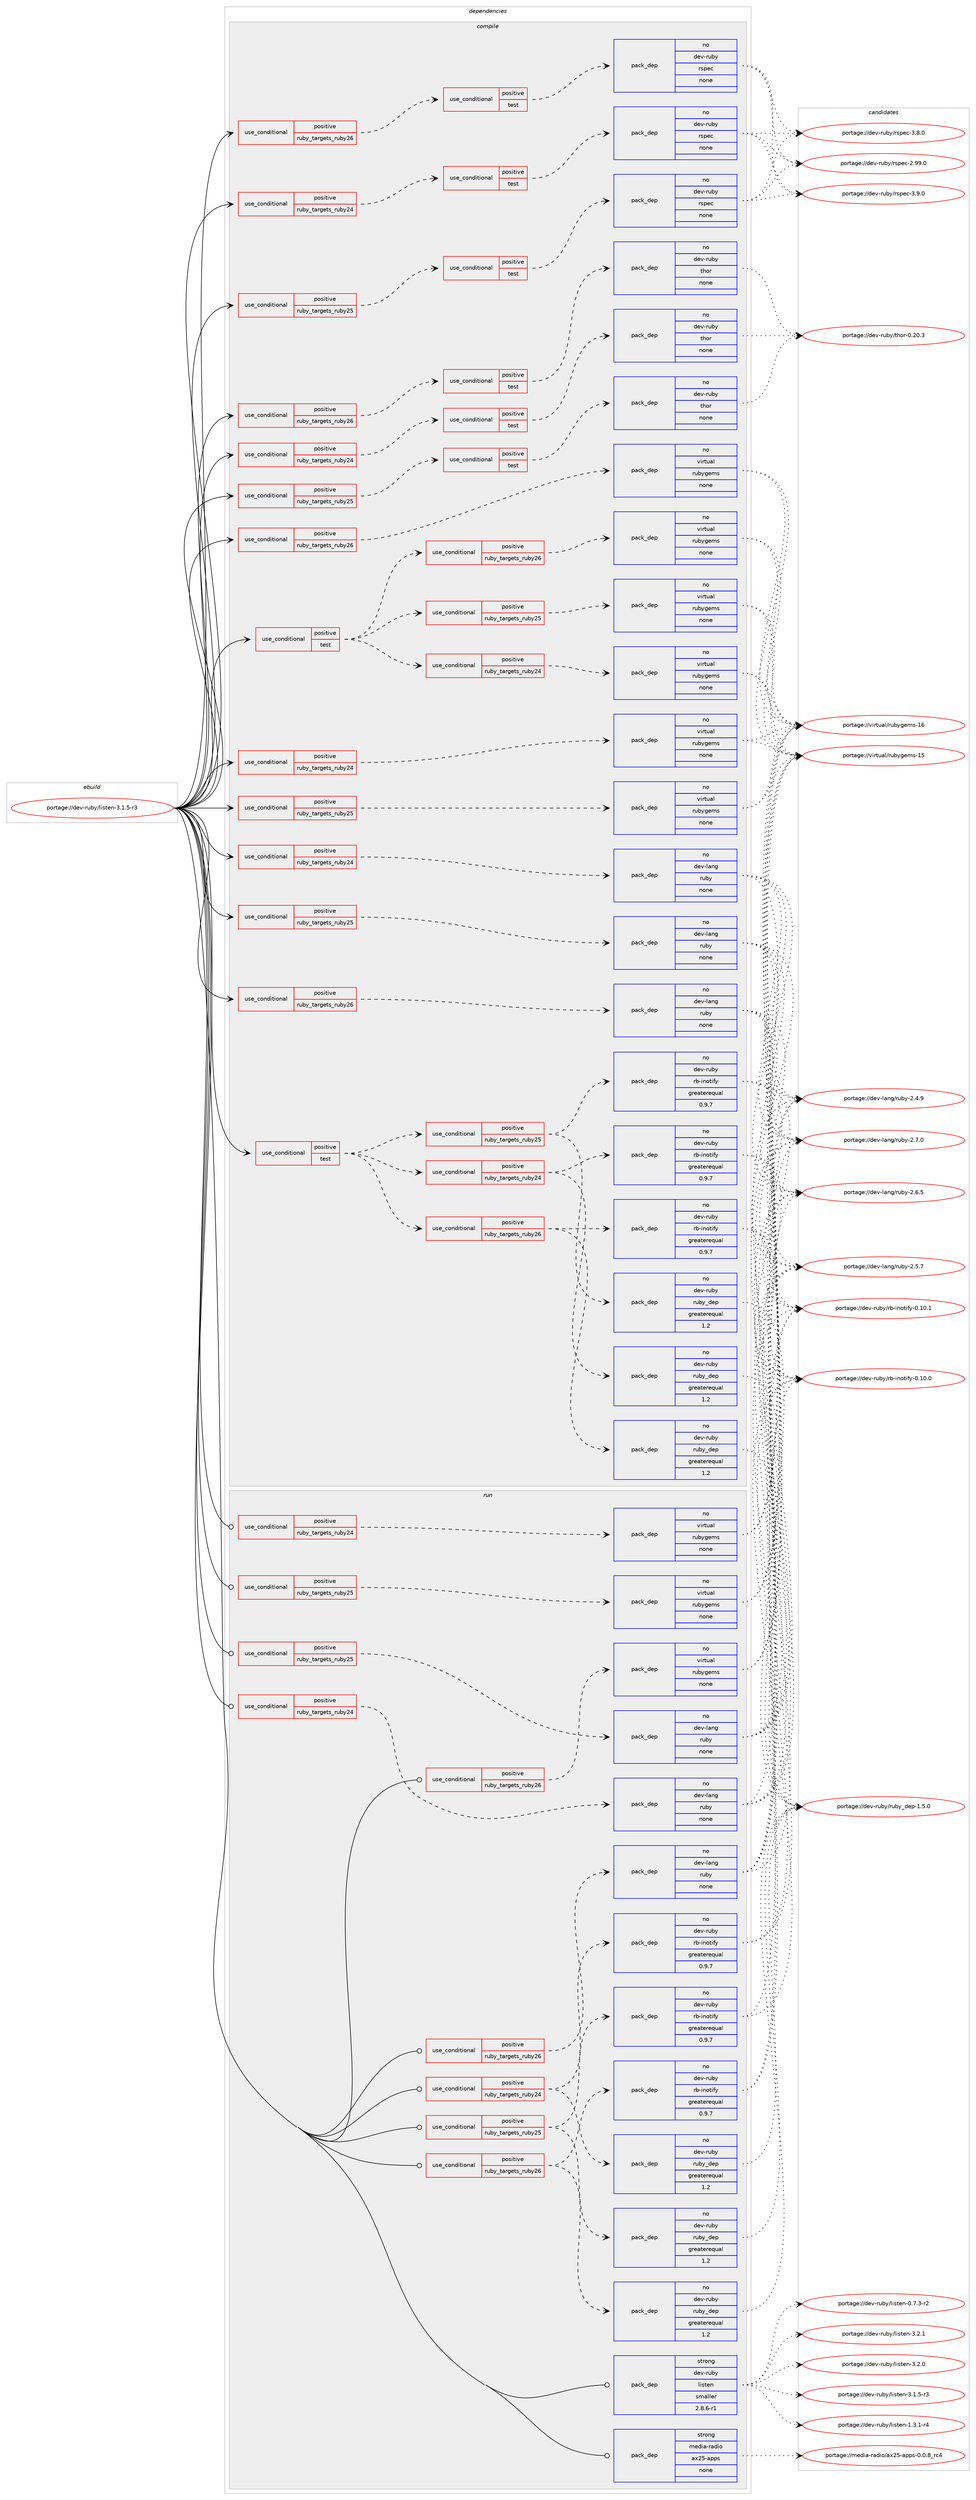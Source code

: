 digraph prolog {

# *************
# Graph options
# *************

newrank=true;
concentrate=true;
compound=true;
graph [rankdir=LR,fontname=Helvetica,fontsize=10,ranksep=1.5];#, ranksep=2.5, nodesep=0.2];
edge  [arrowhead=vee];
node  [fontname=Helvetica,fontsize=10];

# **********
# The ebuild
# **********

subgraph cluster_leftcol {
color=gray;
rank=same;
label=<<i>ebuild</i>>;
id [label="portage://dev-ruby/listen-3.1.5-r3", color=red, width=4, href="../dev-ruby/listen-3.1.5-r3.svg"];
}

# ****************
# The dependencies
# ****************

subgraph cluster_midcol {
color=gray;
label=<<i>dependencies</i>>;
subgraph cluster_compile {
fillcolor="#eeeeee";
style=filled;
label=<<i>compile</i>>;
subgraph cond83501 {
dependency348611 [label=<<TABLE BORDER="0" CELLBORDER="1" CELLSPACING="0" CELLPADDING="4"><TR><TD ROWSPAN="3" CELLPADDING="10">use_conditional</TD></TR><TR><TD>positive</TD></TR><TR><TD>ruby_targets_ruby24</TD></TR></TABLE>>, shape=none, color=red];
subgraph cond83502 {
dependency348612 [label=<<TABLE BORDER="0" CELLBORDER="1" CELLSPACING="0" CELLPADDING="4"><TR><TD ROWSPAN="3" CELLPADDING="10">use_conditional</TD></TR><TR><TD>positive</TD></TR><TR><TD>test</TD></TR></TABLE>>, shape=none, color=red];
subgraph pack260315 {
dependency348613 [label=<<TABLE BORDER="0" CELLBORDER="1" CELLSPACING="0" CELLPADDING="4" WIDTH="220"><TR><TD ROWSPAN="6" CELLPADDING="30">pack_dep</TD></TR><TR><TD WIDTH="110">no</TD></TR><TR><TD>dev-ruby</TD></TR><TR><TD>rspec</TD></TR><TR><TD>none</TD></TR><TR><TD></TD></TR></TABLE>>, shape=none, color=blue];
}
dependency348612:e -> dependency348613:w [weight=20,style="dashed",arrowhead="vee"];
}
dependency348611:e -> dependency348612:w [weight=20,style="dashed",arrowhead="vee"];
}
id:e -> dependency348611:w [weight=20,style="solid",arrowhead="vee"];
subgraph cond83503 {
dependency348614 [label=<<TABLE BORDER="0" CELLBORDER="1" CELLSPACING="0" CELLPADDING="4"><TR><TD ROWSPAN="3" CELLPADDING="10">use_conditional</TD></TR><TR><TD>positive</TD></TR><TR><TD>ruby_targets_ruby24</TD></TR></TABLE>>, shape=none, color=red];
subgraph cond83504 {
dependency348615 [label=<<TABLE BORDER="0" CELLBORDER="1" CELLSPACING="0" CELLPADDING="4"><TR><TD ROWSPAN="3" CELLPADDING="10">use_conditional</TD></TR><TR><TD>positive</TD></TR><TR><TD>test</TD></TR></TABLE>>, shape=none, color=red];
subgraph pack260316 {
dependency348616 [label=<<TABLE BORDER="0" CELLBORDER="1" CELLSPACING="0" CELLPADDING="4" WIDTH="220"><TR><TD ROWSPAN="6" CELLPADDING="30">pack_dep</TD></TR><TR><TD WIDTH="110">no</TD></TR><TR><TD>dev-ruby</TD></TR><TR><TD>thor</TD></TR><TR><TD>none</TD></TR><TR><TD></TD></TR></TABLE>>, shape=none, color=blue];
}
dependency348615:e -> dependency348616:w [weight=20,style="dashed",arrowhead="vee"];
}
dependency348614:e -> dependency348615:w [weight=20,style="dashed",arrowhead="vee"];
}
id:e -> dependency348614:w [weight=20,style="solid",arrowhead="vee"];
subgraph cond83505 {
dependency348617 [label=<<TABLE BORDER="0" CELLBORDER="1" CELLSPACING="0" CELLPADDING="4"><TR><TD ROWSPAN="3" CELLPADDING="10">use_conditional</TD></TR><TR><TD>positive</TD></TR><TR><TD>ruby_targets_ruby24</TD></TR></TABLE>>, shape=none, color=red];
subgraph pack260317 {
dependency348618 [label=<<TABLE BORDER="0" CELLBORDER="1" CELLSPACING="0" CELLPADDING="4" WIDTH="220"><TR><TD ROWSPAN="6" CELLPADDING="30">pack_dep</TD></TR><TR><TD WIDTH="110">no</TD></TR><TR><TD>dev-lang</TD></TR><TR><TD>ruby</TD></TR><TR><TD>none</TD></TR><TR><TD></TD></TR></TABLE>>, shape=none, color=blue];
}
dependency348617:e -> dependency348618:w [weight=20,style="dashed",arrowhead="vee"];
}
id:e -> dependency348617:w [weight=20,style="solid",arrowhead="vee"];
subgraph cond83506 {
dependency348619 [label=<<TABLE BORDER="0" CELLBORDER="1" CELLSPACING="0" CELLPADDING="4"><TR><TD ROWSPAN="3" CELLPADDING="10">use_conditional</TD></TR><TR><TD>positive</TD></TR><TR><TD>ruby_targets_ruby24</TD></TR></TABLE>>, shape=none, color=red];
subgraph pack260318 {
dependency348620 [label=<<TABLE BORDER="0" CELLBORDER="1" CELLSPACING="0" CELLPADDING="4" WIDTH="220"><TR><TD ROWSPAN="6" CELLPADDING="30">pack_dep</TD></TR><TR><TD WIDTH="110">no</TD></TR><TR><TD>virtual</TD></TR><TR><TD>rubygems</TD></TR><TR><TD>none</TD></TR><TR><TD></TD></TR></TABLE>>, shape=none, color=blue];
}
dependency348619:e -> dependency348620:w [weight=20,style="dashed",arrowhead="vee"];
}
id:e -> dependency348619:w [weight=20,style="solid",arrowhead="vee"];
subgraph cond83507 {
dependency348621 [label=<<TABLE BORDER="0" CELLBORDER="1" CELLSPACING="0" CELLPADDING="4"><TR><TD ROWSPAN="3" CELLPADDING="10">use_conditional</TD></TR><TR><TD>positive</TD></TR><TR><TD>ruby_targets_ruby25</TD></TR></TABLE>>, shape=none, color=red];
subgraph cond83508 {
dependency348622 [label=<<TABLE BORDER="0" CELLBORDER="1" CELLSPACING="0" CELLPADDING="4"><TR><TD ROWSPAN="3" CELLPADDING="10">use_conditional</TD></TR><TR><TD>positive</TD></TR><TR><TD>test</TD></TR></TABLE>>, shape=none, color=red];
subgraph pack260319 {
dependency348623 [label=<<TABLE BORDER="0" CELLBORDER="1" CELLSPACING="0" CELLPADDING="4" WIDTH="220"><TR><TD ROWSPAN="6" CELLPADDING="30">pack_dep</TD></TR><TR><TD WIDTH="110">no</TD></TR><TR><TD>dev-ruby</TD></TR><TR><TD>rspec</TD></TR><TR><TD>none</TD></TR><TR><TD></TD></TR></TABLE>>, shape=none, color=blue];
}
dependency348622:e -> dependency348623:w [weight=20,style="dashed",arrowhead="vee"];
}
dependency348621:e -> dependency348622:w [weight=20,style="dashed",arrowhead="vee"];
}
id:e -> dependency348621:w [weight=20,style="solid",arrowhead="vee"];
subgraph cond83509 {
dependency348624 [label=<<TABLE BORDER="0" CELLBORDER="1" CELLSPACING="0" CELLPADDING="4"><TR><TD ROWSPAN="3" CELLPADDING="10">use_conditional</TD></TR><TR><TD>positive</TD></TR><TR><TD>ruby_targets_ruby25</TD></TR></TABLE>>, shape=none, color=red];
subgraph cond83510 {
dependency348625 [label=<<TABLE BORDER="0" CELLBORDER="1" CELLSPACING="0" CELLPADDING="4"><TR><TD ROWSPAN="3" CELLPADDING="10">use_conditional</TD></TR><TR><TD>positive</TD></TR><TR><TD>test</TD></TR></TABLE>>, shape=none, color=red];
subgraph pack260320 {
dependency348626 [label=<<TABLE BORDER="0" CELLBORDER="1" CELLSPACING="0" CELLPADDING="4" WIDTH="220"><TR><TD ROWSPAN="6" CELLPADDING="30">pack_dep</TD></TR><TR><TD WIDTH="110">no</TD></TR><TR><TD>dev-ruby</TD></TR><TR><TD>thor</TD></TR><TR><TD>none</TD></TR><TR><TD></TD></TR></TABLE>>, shape=none, color=blue];
}
dependency348625:e -> dependency348626:w [weight=20,style="dashed",arrowhead="vee"];
}
dependency348624:e -> dependency348625:w [weight=20,style="dashed",arrowhead="vee"];
}
id:e -> dependency348624:w [weight=20,style="solid",arrowhead="vee"];
subgraph cond83511 {
dependency348627 [label=<<TABLE BORDER="0" CELLBORDER="1" CELLSPACING="0" CELLPADDING="4"><TR><TD ROWSPAN="3" CELLPADDING="10">use_conditional</TD></TR><TR><TD>positive</TD></TR><TR><TD>ruby_targets_ruby25</TD></TR></TABLE>>, shape=none, color=red];
subgraph pack260321 {
dependency348628 [label=<<TABLE BORDER="0" CELLBORDER="1" CELLSPACING="0" CELLPADDING="4" WIDTH="220"><TR><TD ROWSPAN="6" CELLPADDING="30">pack_dep</TD></TR><TR><TD WIDTH="110">no</TD></TR><TR><TD>dev-lang</TD></TR><TR><TD>ruby</TD></TR><TR><TD>none</TD></TR><TR><TD></TD></TR></TABLE>>, shape=none, color=blue];
}
dependency348627:e -> dependency348628:w [weight=20,style="dashed",arrowhead="vee"];
}
id:e -> dependency348627:w [weight=20,style="solid",arrowhead="vee"];
subgraph cond83512 {
dependency348629 [label=<<TABLE BORDER="0" CELLBORDER="1" CELLSPACING="0" CELLPADDING="4"><TR><TD ROWSPAN="3" CELLPADDING="10">use_conditional</TD></TR><TR><TD>positive</TD></TR><TR><TD>ruby_targets_ruby25</TD></TR></TABLE>>, shape=none, color=red];
subgraph pack260322 {
dependency348630 [label=<<TABLE BORDER="0" CELLBORDER="1" CELLSPACING="0" CELLPADDING="4" WIDTH="220"><TR><TD ROWSPAN="6" CELLPADDING="30">pack_dep</TD></TR><TR><TD WIDTH="110">no</TD></TR><TR><TD>virtual</TD></TR><TR><TD>rubygems</TD></TR><TR><TD>none</TD></TR><TR><TD></TD></TR></TABLE>>, shape=none, color=blue];
}
dependency348629:e -> dependency348630:w [weight=20,style="dashed",arrowhead="vee"];
}
id:e -> dependency348629:w [weight=20,style="solid",arrowhead="vee"];
subgraph cond83513 {
dependency348631 [label=<<TABLE BORDER="0" CELLBORDER="1" CELLSPACING="0" CELLPADDING="4"><TR><TD ROWSPAN="3" CELLPADDING="10">use_conditional</TD></TR><TR><TD>positive</TD></TR><TR><TD>ruby_targets_ruby26</TD></TR></TABLE>>, shape=none, color=red];
subgraph cond83514 {
dependency348632 [label=<<TABLE BORDER="0" CELLBORDER="1" CELLSPACING="0" CELLPADDING="4"><TR><TD ROWSPAN="3" CELLPADDING="10">use_conditional</TD></TR><TR><TD>positive</TD></TR><TR><TD>test</TD></TR></TABLE>>, shape=none, color=red];
subgraph pack260323 {
dependency348633 [label=<<TABLE BORDER="0" CELLBORDER="1" CELLSPACING="0" CELLPADDING="4" WIDTH="220"><TR><TD ROWSPAN="6" CELLPADDING="30">pack_dep</TD></TR><TR><TD WIDTH="110">no</TD></TR><TR><TD>dev-ruby</TD></TR><TR><TD>rspec</TD></TR><TR><TD>none</TD></TR><TR><TD></TD></TR></TABLE>>, shape=none, color=blue];
}
dependency348632:e -> dependency348633:w [weight=20,style="dashed",arrowhead="vee"];
}
dependency348631:e -> dependency348632:w [weight=20,style="dashed",arrowhead="vee"];
}
id:e -> dependency348631:w [weight=20,style="solid",arrowhead="vee"];
subgraph cond83515 {
dependency348634 [label=<<TABLE BORDER="0" CELLBORDER="1" CELLSPACING="0" CELLPADDING="4"><TR><TD ROWSPAN="3" CELLPADDING="10">use_conditional</TD></TR><TR><TD>positive</TD></TR><TR><TD>ruby_targets_ruby26</TD></TR></TABLE>>, shape=none, color=red];
subgraph cond83516 {
dependency348635 [label=<<TABLE BORDER="0" CELLBORDER="1" CELLSPACING="0" CELLPADDING="4"><TR><TD ROWSPAN="3" CELLPADDING="10">use_conditional</TD></TR><TR><TD>positive</TD></TR><TR><TD>test</TD></TR></TABLE>>, shape=none, color=red];
subgraph pack260324 {
dependency348636 [label=<<TABLE BORDER="0" CELLBORDER="1" CELLSPACING="0" CELLPADDING="4" WIDTH="220"><TR><TD ROWSPAN="6" CELLPADDING="30">pack_dep</TD></TR><TR><TD WIDTH="110">no</TD></TR><TR><TD>dev-ruby</TD></TR><TR><TD>thor</TD></TR><TR><TD>none</TD></TR><TR><TD></TD></TR></TABLE>>, shape=none, color=blue];
}
dependency348635:e -> dependency348636:w [weight=20,style="dashed",arrowhead="vee"];
}
dependency348634:e -> dependency348635:w [weight=20,style="dashed",arrowhead="vee"];
}
id:e -> dependency348634:w [weight=20,style="solid",arrowhead="vee"];
subgraph cond83517 {
dependency348637 [label=<<TABLE BORDER="0" CELLBORDER="1" CELLSPACING="0" CELLPADDING="4"><TR><TD ROWSPAN="3" CELLPADDING="10">use_conditional</TD></TR><TR><TD>positive</TD></TR><TR><TD>ruby_targets_ruby26</TD></TR></TABLE>>, shape=none, color=red];
subgraph pack260325 {
dependency348638 [label=<<TABLE BORDER="0" CELLBORDER="1" CELLSPACING="0" CELLPADDING="4" WIDTH="220"><TR><TD ROWSPAN="6" CELLPADDING="30">pack_dep</TD></TR><TR><TD WIDTH="110">no</TD></TR><TR><TD>dev-lang</TD></TR><TR><TD>ruby</TD></TR><TR><TD>none</TD></TR><TR><TD></TD></TR></TABLE>>, shape=none, color=blue];
}
dependency348637:e -> dependency348638:w [weight=20,style="dashed",arrowhead="vee"];
}
id:e -> dependency348637:w [weight=20,style="solid",arrowhead="vee"];
subgraph cond83518 {
dependency348639 [label=<<TABLE BORDER="0" CELLBORDER="1" CELLSPACING="0" CELLPADDING="4"><TR><TD ROWSPAN="3" CELLPADDING="10">use_conditional</TD></TR><TR><TD>positive</TD></TR><TR><TD>ruby_targets_ruby26</TD></TR></TABLE>>, shape=none, color=red];
subgraph pack260326 {
dependency348640 [label=<<TABLE BORDER="0" CELLBORDER="1" CELLSPACING="0" CELLPADDING="4" WIDTH="220"><TR><TD ROWSPAN="6" CELLPADDING="30">pack_dep</TD></TR><TR><TD WIDTH="110">no</TD></TR><TR><TD>virtual</TD></TR><TR><TD>rubygems</TD></TR><TR><TD>none</TD></TR><TR><TD></TD></TR></TABLE>>, shape=none, color=blue];
}
dependency348639:e -> dependency348640:w [weight=20,style="dashed",arrowhead="vee"];
}
id:e -> dependency348639:w [weight=20,style="solid",arrowhead="vee"];
subgraph cond83519 {
dependency348641 [label=<<TABLE BORDER="0" CELLBORDER="1" CELLSPACING="0" CELLPADDING="4"><TR><TD ROWSPAN="3" CELLPADDING="10">use_conditional</TD></TR><TR><TD>positive</TD></TR><TR><TD>test</TD></TR></TABLE>>, shape=none, color=red];
subgraph cond83520 {
dependency348642 [label=<<TABLE BORDER="0" CELLBORDER="1" CELLSPACING="0" CELLPADDING="4"><TR><TD ROWSPAN="3" CELLPADDING="10">use_conditional</TD></TR><TR><TD>positive</TD></TR><TR><TD>ruby_targets_ruby24</TD></TR></TABLE>>, shape=none, color=red];
subgraph pack260327 {
dependency348643 [label=<<TABLE BORDER="0" CELLBORDER="1" CELLSPACING="0" CELLPADDING="4" WIDTH="220"><TR><TD ROWSPAN="6" CELLPADDING="30">pack_dep</TD></TR><TR><TD WIDTH="110">no</TD></TR><TR><TD>dev-ruby</TD></TR><TR><TD>rb-inotify</TD></TR><TR><TD>greaterequal</TD></TR><TR><TD>0.9.7</TD></TR></TABLE>>, shape=none, color=blue];
}
dependency348642:e -> dependency348643:w [weight=20,style="dashed",arrowhead="vee"];
subgraph pack260328 {
dependency348644 [label=<<TABLE BORDER="0" CELLBORDER="1" CELLSPACING="0" CELLPADDING="4" WIDTH="220"><TR><TD ROWSPAN="6" CELLPADDING="30">pack_dep</TD></TR><TR><TD WIDTH="110">no</TD></TR><TR><TD>dev-ruby</TD></TR><TR><TD>ruby_dep</TD></TR><TR><TD>greaterequal</TD></TR><TR><TD>1.2</TD></TR></TABLE>>, shape=none, color=blue];
}
dependency348642:e -> dependency348644:w [weight=20,style="dashed",arrowhead="vee"];
}
dependency348641:e -> dependency348642:w [weight=20,style="dashed",arrowhead="vee"];
subgraph cond83521 {
dependency348645 [label=<<TABLE BORDER="0" CELLBORDER="1" CELLSPACING="0" CELLPADDING="4"><TR><TD ROWSPAN="3" CELLPADDING="10">use_conditional</TD></TR><TR><TD>positive</TD></TR><TR><TD>ruby_targets_ruby25</TD></TR></TABLE>>, shape=none, color=red];
subgraph pack260329 {
dependency348646 [label=<<TABLE BORDER="0" CELLBORDER="1" CELLSPACING="0" CELLPADDING="4" WIDTH="220"><TR><TD ROWSPAN="6" CELLPADDING="30">pack_dep</TD></TR><TR><TD WIDTH="110">no</TD></TR><TR><TD>dev-ruby</TD></TR><TR><TD>rb-inotify</TD></TR><TR><TD>greaterequal</TD></TR><TR><TD>0.9.7</TD></TR></TABLE>>, shape=none, color=blue];
}
dependency348645:e -> dependency348646:w [weight=20,style="dashed",arrowhead="vee"];
subgraph pack260330 {
dependency348647 [label=<<TABLE BORDER="0" CELLBORDER="1" CELLSPACING="0" CELLPADDING="4" WIDTH="220"><TR><TD ROWSPAN="6" CELLPADDING="30">pack_dep</TD></TR><TR><TD WIDTH="110">no</TD></TR><TR><TD>dev-ruby</TD></TR><TR><TD>ruby_dep</TD></TR><TR><TD>greaterequal</TD></TR><TR><TD>1.2</TD></TR></TABLE>>, shape=none, color=blue];
}
dependency348645:e -> dependency348647:w [weight=20,style="dashed",arrowhead="vee"];
}
dependency348641:e -> dependency348645:w [weight=20,style="dashed",arrowhead="vee"];
subgraph cond83522 {
dependency348648 [label=<<TABLE BORDER="0" CELLBORDER="1" CELLSPACING="0" CELLPADDING="4"><TR><TD ROWSPAN="3" CELLPADDING="10">use_conditional</TD></TR><TR><TD>positive</TD></TR><TR><TD>ruby_targets_ruby26</TD></TR></TABLE>>, shape=none, color=red];
subgraph pack260331 {
dependency348649 [label=<<TABLE BORDER="0" CELLBORDER="1" CELLSPACING="0" CELLPADDING="4" WIDTH="220"><TR><TD ROWSPAN="6" CELLPADDING="30">pack_dep</TD></TR><TR><TD WIDTH="110">no</TD></TR><TR><TD>dev-ruby</TD></TR><TR><TD>rb-inotify</TD></TR><TR><TD>greaterequal</TD></TR><TR><TD>0.9.7</TD></TR></TABLE>>, shape=none, color=blue];
}
dependency348648:e -> dependency348649:w [weight=20,style="dashed",arrowhead="vee"];
subgraph pack260332 {
dependency348650 [label=<<TABLE BORDER="0" CELLBORDER="1" CELLSPACING="0" CELLPADDING="4" WIDTH="220"><TR><TD ROWSPAN="6" CELLPADDING="30">pack_dep</TD></TR><TR><TD WIDTH="110">no</TD></TR><TR><TD>dev-ruby</TD></TR><TR><TD>ruby_dep</TD></TR><TR><TD>greaterequal</TD></TR><TR><TD>1.2</TD></TR></TABLE>>, shape=none, color=blue];
}
dependency348648:e -> dependency348650:w [weight=20,style="dashed",arrowhead="vee"];
}
dependency348641:e -> dependency348648:w [weight=20,style="dashed",arrowhead="vee"];
}
id:e -> dependency348641:w [weight=20,style="solid",arrowhead="vee"];
subgraph cond83523 {
dependency348651 [label=<<TABLE BORDER="0" CELLBORDER="1" CELLSPACING="0" CELLPADDING="4"><TR><TD ROWSPAN="3" CELLPADDING="10">use_conditional</TD></TR><TR><TD>positive</TD></TR><TR><TD>test</TD></TR></TABLE>>, shape=none, color=red];
subgraph cond83524 {
dependency348652 [label=<<TABLE BORDER="0" CELLBORDER="1" CELLSPACING="0" CELLPADDING="4"><TR><TD ROWSPAN="3" CELLPADDING="10">use_conditional</TD></TR><TR><TD>positive</TD></TR><TR><TD>ruby_targets_ruby24</TD></TR></TABLE>>, shape=none, color=red];
subgraph pack260333 {
dependency348653 [label=<<TABLE BORDER="0" CELLBORDER="1" CELLSPACING="0" CELLPADDING="4" WIDTH="220"><TR><TD ROWSPAN="6" CELLPADDING="30">pack_dep</TD></TR><TR><TD WIDTH="110">no</TD></TR><TR><TD>virtual</TD></TR><TR><TD>rubygems</TD></TR><TR><TD>none</TD></TR><TR><TD></TD></TR></TABLE>>, shape=none, color=blue];
}
dependency348652:e -> dependency348653:w [weight=20,style="dashed",arrowhead="vee"];
}
dependency348651:e -> dependency348652:w [weight=20,style="dashed",arrowhead="vee"];
subgraph cond83525 {
dependency348654 [label=<<TABLE BORDER="0" CELLBORDER="1" CELLSPACING="0" CELLPADDING="4"><TR><TD ROWSPAN="3" CELLPADDING="10">use_conditional</TD></TR><TR><TD>positive</TD></TR><TR><TD>ruby_targets_ruby25</TD></TR></TABLE>>, shape=none, color=red];
subgraph pack260334 {
dependency348655 [label=<<TABLE BORDER="0" CELLBORDER="1" CELLSPACING="0" CELLPADDING="4" WIDTH="220"><TR><TD ROWSPAN="6" CELLPADDING="30">pack_dep</TD></TR><TR><TD WIDTH="110">no</TD></TR><TR><TD>virtual</TD></TR><TR><TD>rubygems</TD></TR><TR><TD>none</TD></TR><TR><TD></TD></TR></TABLE>>, shape=none, color=blue];
}
dependency348654:e -> dependency348655:w [weight=20,style="dashed",arrowhead="vee"];
}
dependency348651:e -> dependency348654:w [weight=20,style="dashed",arrowhead="vee"];
subgraph cond83526 {
dependency348656 [label=<<TABLE BORDER="0" CELLBORDER="1" CELLSPACING="0" CELLPADDING="4"><TR><TD ROWSPAN="3" CELLPADDING="10">use_conditional</TD></TR><TR><TD>positive</TD></TR><TR><TD>ruby_targets_ruby26</TD></TR></TABLE>>, shape=none, color=red];
subgraph pack260335 {
dependency348657 [label=<<TABLE BORDER="0" CELLBORDER="1" CELLSPACING="0" CELLPADDING="4" WIDTH="220"><TR><TD ROWSPAN="6" CELLPADDING="30">pack_dep</TD></TR><TR><TD WIDTH="110">no</TD></TR><TR><TD>virtual</TD></TR><TR><TD>rubygems</TD></TR><TR><TD>none</TD></TR><TR><TD></TD></TR></TABLE>>, shape=none, color=blue];
}
dependency348656:e -> dependency348657:w [weight=20,style="dashed",arrowhead="vee"];
}
dependency348651:e -> dependency348656:w [weight=20,style="dashed",arrowhead="vee"];
}
id:e -> dependency348651:w [weight=20,style="solid",arrowhead="vee"];
}
subgraph cluster_compileandrun {
fillcolor="#eeeeee";
style=filled;
label=<<i>compile and run</i>>;
}
subgraph cluster_run {
fillcolor="#eeeeee";
style=filled;
label=<<i>run</i>>;
subgraph cond83527 {
dependency348658 [label=<<TABLE BORDER="0" CELLBORDER="1" CELLSPACING="0" CELLPADDING="4"><TR><TD ROWSPAN="3" CELLPADDING="10">use_conditional</TD></TR><TR><TD>positive</TD></TR><TR><TD>ruby_targets_ruby24</TD></TR></TABLE>>, shape=none, color=red];
subgraph pack260336 {
dependency348659 [label=<<TABLE BORDER="0" CELLBORDER="1" CELLSPACING="0" CELLPADDING="4" WIDTH="220"><TR><TD ROWSPAN="6" CELLPADDING="30">pack_dep</TD></TR><TR><TD WIDTH="110">no</TD></TR><TR><TD>dev-lang</TD></TR><TR><TD>ruby</TD></TR><TR><TD>none</TD></TR><TR><TD></TD></TR></TABLE>>, shape=none, color=blue];
}
dependency348658:e -> dependency348659:w [weight=20,style="dashed",arrowhead="vee"];
}
id:e -> dependency348658:w [weight=20,style="solid",arrowhead="odot"];
subgraph cond83528 {
dependency348660 [label=<<TABLE BORDER="0" CELLBORDER="1" CELLSPACING="0" CELLPADDING="4"><TR><TD ROWSPAN="3" CELLPADDING="10">use_conditional</TD></TR><TR><TD>positive</TD></TR><TR><TD>ruby_targets_ruby24</TD></TR></TABLE>>, shape=none, color=red];
subgraph pack260337 {
dependency348661 [label=<<TABLE BORDER="0" CELLBORDER="1" CELLSPACING="0" CELLPADDING="4" WIDTH="220"><TR><TD ROWSPAN="6" CELLPADDING="30">pack_dep</TD></TR><TR><TD WIDTH="110">no</TD></TR><TR><TD>dev-ruby</TD></TR><TR><TD>rb-inotify</TD></TR><TR><TD>greaterequal</TD></TR><TR><TD>0.9.7</TD></TR></TABLE>>, shape=none, color=blue];
}
dependency348660:e -> dependency348661:w [weight=20,style="dashed",arrowhead="vee"];
subgraph pack260338 {
dependency348662 [label=<<TABLE BORDER="0" CELLBORDER="1" CELLSPACING="0" CELLPADDING="4" WIDTH="220"><TR><TD ROWSPAN="6" CELLPADDING="30">pack_dep</TD></TR><TR><TD WIDTH="110">no</TD></TR><TR><TD>dev-ruby</TD></TR><TR><TD>ruby_dep</TD></TR><TR><TD>greaterequal</TD></TR><TR><TD>1.2</TD></TR></TABLE>>, shape=none, color=blue];
}
dependency348660:e -> dependency348662:w [weight=20,style="dashed",arrowhead="vee"];
}
id:e -> dependency348660:w [weight=20,style="solid",arrowhead="odot"];
subgraph cond83529 {
dependency348663 [label=<<TABLE BORDER="0" CELLBORDER="1" CELLSPACING="0" CELLPADDING="4"><TR><TD ROWSPAN="3" CELLPADDING="10">use_conditional</TD></TR><TR><TD>positive</TD></TR><TR><TD>ruby_targets_ruby24</TD></TR></TABLE>>, shape=none, color=red];
subgraph pack260339 {
dependency348664 [label=<<TABLE BORDER="0" CELLBORDER="1" CELLSPACING="0" CELLPADDING="4" WIDTH="220"><TR><TD ROWSPAN="6" CELLPADDING="30">pack_dep</TD></TR><TR><TD WIDTH="110">no</TD></TR><TR><TD>virtual</TD></TR><TR><TD>rubygems</TD></TR><TR><TD>none</TD></TR><TR><TD></TD></TR></TABLE>>, shape=none, color=blue];
}
dependency348663:e -> dependency348664:w [weight=20,style="dashed",arrowhead="vee"];
}
id:e -> dependency348663:w [weight=20,style="solid",arrowhead="odot"];
subgraph cond83530 {
dependency348665 [label=<<TABLE BORDER="0" CELLBORDER="1" CELLSPACING="0" CELLPADDING="4"><TR><TD ROWSPAN="3" CELLPADDING="10">use_conditional</TD></TR><TR><TD>positive</TD></TR><TR><TD>ruby_targets_ruby25</TD></TR></TABLE>>, shape=none, color=red];
subgraph pack260340 {
dependency348666 [label=<<TABLE BORDER="0" CELLBORDER="1" CELLSPACING="0" CELLPADDING="4" WIDTH="220"><TR><TD ROWSPAN="6" CELLPADDING="30">pack_dep</TD></TR><TR><TD WIDTH="110">no</TD></TR><TR><TD>dev-lang</TD></TR><TR><TD>ruby</TD></TR><TR><TD>none</TD></TR><TR><TD></TD></TR></TABLE>>, shape=none, color=blue];
}
dependency348665:e -> dependency348666:w [weight=20,style="dashed",arrowhead="vee"];
}
id:e -> dependency348665:w [weight=20,style="solid",arrowhead="odot"];
subgraph cond83531 {
dependency348667 [label=<<TABLE BORDER="0" CELLBORDER="1" CELLSPACING="0" CELLPADDING="4"><TR><TD ROWSPAN="3" CELLPADDING="10">use_conditional</TD></TR><TR><TD>positive</TD></TR><TR><TD>ruby_targets_ruby25</TD></TR></TABLE>>, shape=none, color=red];
subgraph pack260341 {
dependency348668 [label=<<TABLE BORDER="0" CELLBORDER="1" CELLSPACING="0" CELLPADDING="4" WIDTH="220"><TR><TD ROWSPAN="6" CELLPADDING="30">pack_dep</TD></TR><TR><TD WIDTH="110">no</TD></TR><TR><TD>dev-ruby</TD></TR><TR><TD>rb-inotify</TD></TR><TR><TD>greaterequal</TD></TR><TR><TD>0.9.7</TD></TR></TABLE>>, shape=none, color=blue];
}
dependency348667:e -> dependency348668:w [weight=20,style="dashed",arrowhead="vee"];
subgraph pack260342 {
dependency348669 [label=<<TABLE BORDER="0" CELLBORDER="1" CELLSPACING="0" CELLPADDING="4" WIDTH="220"><TR><TD ROWSPAN="6" CELLPADDING="30">pack_dep</TD></TR><TR><TD WIDTH="110">no</TD></TR><TR><TD>dev-ruby</TD></TR><TR><TD>ruby_dep</TD></TR><TR><TD>greaterequal</TD></TR><TR><TD>1.2</TD></TR></TABLE>>, shape=none, color=blue];
}
dependency348667:e -> dependency348669:w [weight=20,style="dashed",arrowhead="vee"];
}
id:e -> dependency348667:w [weight=20,style="solid",arrowhead="odot"];
subgraph cond83532 {
dependency348670 [label=<<TABLE BORDER="0" CELLBORDER="1" CELLSPACING="0" CELLPADDING="4"><TR><TD ROWSPAN="3" CELLPADDING="10">use_conditional</TD></TR><TR><TD>positive</TD></TR><TR><TD>ruby_targets_ruby25</TD></TR></TABLE>>, shape=none, color=red];
subgraph pack260343 {
dependency348671 [label=<<TABLE BORDER="0" CELLBORDER="1" CELLSPACING="0" CELLPADDING="4" WIDTH="220"><TR><TD ROWSPAN="6" CELLPADDING="30">pack_dep</TD></TR><TR><TD WIDTH="110">no</TD></TR><TR><TD>virtual</TD></TR><TR><TD>rubygems</TD></TR><TR><TD>none</TD></TR><TR><TD></TD></TR></TABLE>>, shape=none, color=blue];
}
dependency348670:e -> dependency348671:w [weight=20,style="dashed",arrowhead="vee"];
}
id:e -> dependency348670:w [weight=20,style="solid",arrowhead="odot"];
subgraph cond83533 {
dependency348672 [label=<<TABLE BORDER="0" CELLBORDER="1" CELLSPACING="0" CELLPADDING="4"><TR><TD ROWSPAN="3" CELLPADDING="10">use_conditional</TD></TR><TR><TD>positive</TD></TR><TR><TD>ruby_targets_ruby26</TD></TR></TABLE>>, shape=none, color=red];
subgraph pack260344 {
dependency348673 [label=<<TABLE BORDER="0" CELLBORDER="1" CELLSPACING="0" CELLPADDING="4" WIDTH="220"><TR><TD ROWSPAN="6" CELLPADDING="30">pack_dep</TD></TR><TR><TD WIDTH="110">no</TD></TR><TR><TD>dev-lang</TD></TR><TR><TD>ruby</TD></TR><TR><TD>none</TD></TR><TR><TD></TD></TR></TABLE>>, shape=none, color=blue];
}
dependency348672:e -> dependency348673:w [weight=20,style="dashed",arrowhead="vee"];
}
id:e -> dependency348672:w [weight=20,style="solid",arrowhead="odot"];
subgraph cond83534 {
dependency348674 [label=<<TABLE BORDER="0" CELLBORDER="1" CELLSPACING="0" CELLPADDING="4"><TR><TD ROWSPAN="3" CELLPADDING="10">use_conditional</TD></TR><TR><TD>positive</TD></TR><TR><TD>ruby_targets_ruby26</TD></TR></TABLE>>, shape=none, color=red];
subgraph pack260345 {
dependency348675 [label=<<TABLE BORDER="0" CELLBORDER="1" CELLSPACING="0" CELLPADDING="4" WIDTH="220"><TR><TD ROWSPAN="6" CELLPADDING="30">pack_dep</TD></TR><TR><TD WIDTH="110">no</TD></TR><TR><TD>dev-ruby</TD></TR><TR><TD>rb-inotify</TD></TR><TR><TD>greaterequal</TD></TR><TR><TD>0.9.7</TD></TR></TABLE>>, shape=none, color=blue];
}
dependency348674:e -> dependency348675:w [weight=20,style="dashed",arrowhead="vee"];
subgraph pack260346 {
dependency348676 [label=<<TABLE BORDER="0" CELLBORDER="1" CELLSPACING="0" CELLPADDING="4" WIDTH="220"><TR><TD ROWSPAN="6" CELLPADDING="30">pack_dep</TD></TR><TR><TD WIDTH="110">no</TD></TR><TR><TD>dev-ruby</TD></TR><TR><TD>ruby_dep</TD></TR><TR><TD>greaterequal</TD></TR><TR><TD>1.2</TD></TR></TABLE>>, shape=none, color=blue];
}
dependency348674:e -> dependency348676:w [weight=20,style="dashed",arrowhead="vee"];
}
id:e -> dependency348674:w [weight=20,style="solid",arrowhead="odot"];
subgraph cond83535 {
dependency348677 [label=<<TABLE BORDER="0" CELLBORDER="1" CELLSPACING="0" CELLPADDING="4"><TR><TD ROWSPAN="3" CELLPADDING="10">use_conditional</TD></TR><TR><TD>positive</TD></TR><TR><TD>ruby_targets_ruby26</TD></TR></TABLE>>, shape=none, color=red];
subgraph pack260347 {
dependency348678 [label=<<TABLE BORDER="0" CELLBORDER="1" CELLSPACING="0" CELLPADDING="4" WIDTH="220"><TR><TD ROWSPAN="6" CELLPADDING="30">pack_dep</TD></TR><TR><TD WIDTH="110">no</TD></TR><TR><TD>virtual</TD></TR><TR><TD>rubygems</TD></TR><TR><TD>none</TD></TR><TR><TD></TD></TR></TABLE>>, shape=none, color=blue];
}
dependency348677:e -> dependency348678:w [weight=20,style="dashed",arrowhead="vee"];
}
id:e -> dependency348677:w [weight=20,style="solid",arrowhead="odot"];
subgraph pack260348 {
dependency348679 [label=<<TABLE BORDER="0" CELLBORDER="1" CELLSPACING="0" CELLPADDING="4" WIDTH="220"><TR><TD ROWSPAN="6" CELLPADDING="30">pack_dep</TD></TR><TR><TD WIDTH="110">strong</TD></TR><TR><TD>dev-ruby</TD></TR><TR><TD>listen</TD></TR><TR><TD>smaller</TD></TR><TR><TD>2.8.6-r1</TD></TR></TABLE>>, shape=none, color=blue];
}
id:e -> dependency348679:w [weight=20,style="solid",arrowhead="odot"];
subgraph pack260349 {
dependency348680 [label=<<TABLE BORDER="0" CELLBORDER="1" CELLSPACING="0" CELLPADDING="4" WIDTH="220"><TR><TD ROWSPAN="6" CELLPADDING="30">pack_dep</TD></TR><TR><TD WIDTH="110">strong</TD></TR><TR><TD>media-radio</TD></TR><TR><TD>ax25-apps</TD></TR><TR><TD>none</TD></TR><TR><TD></TD></TR></TABLE>>, shape=none, color=blue];
}
id:e -> dependency348680:w [weight=20,style="solid",arrowhead="odot"];
}
}

# **************
# The candidates
# **************

subgraph cluster_choices {
rank=same;
color=gray;
label=<<i>candidates</i>>;

subgraph choice260315 {
color=black;
nodesep=1;
choice10010111845114117981214711411511210199455146574648 [label="portage://dev-ruby/rspec-3.9.0", color=red, width=4,href="../dev-ruby/rspec-3.9.0.svg"];
choice10010111845114117981214711411511210199455146564648 [label="portage://dev-ruby/rspec-3.8.0", color=red, width=4,href="../dev-ruby/rspec-3.8.0.svg"];
choice1001011184511411798121471141151121019945504657574648 [label="portage://dev-ruby/rspec-2.99.0", color=red, width=4,href="../dev-ruby/rspec-2.99.0.svg"];
dependency348613:e -> choice10010111845114117981214711411511210199455146574648:w [style=dotted,weight="100"];
dependency348613:e -> choice10010111845114117981214711411511210199455146564648:w [style=dotted,weight="100"];
dependency348613:e -> choice1001011184511411798121471141151121019945504657574648:w [style=dotted,weight="100"];
}
subgraph choice260316 {
color=black;
nodesep=1;
choice10010111845114117981214711610411111445484650484651 [label="portage://dev-ruby/thor-0.20.3", color=red, width=4,href="../dev-ruby/thor-0.20.3.svg"];
dependency348616:e -> choice10010111845114117981214711610411111445484650484651:w [style=dotted,weight="100"];
}
subgraph choice260317 {
color=black;
nodesep=1;
choice10010111845108971101034711411798121455046554648 [label="portage://dev-lang/ruby-2.7.0", color=red, width=4,href="../dev-lang/ruby-2.7.0.svg"];
choice10010111845108971101034711411798121455046544653 [label="portage://dev-lang/ruby-2.6.5", color=red, width=4,href="../dev-lang/ruby-2.6.5.svg"];
choice10010111845108971101034711411798121455046534655 [label="portage://dev-lang/ruby-2.5.7", color=red, width=4,href="../dev-lang/ruby-2.5.7.svg"];
choice10010111845108971101034711411798121455046524657 [label="portage://dev-lang/ruby-2.4.9", color=red, width=4,href="../dev-lang/ruby-2.4.9.svg"];
dependency348618:e -> choice10010111845108971101034711411798121455046554648:w [style=dotted,weight="100"];
dependency348618:e -> choice10010111845108971101034711411798121455046544653:w [style=dotted,weight="100"];
dependency348618:e -> choice10010111845108971101034711411798121455046534655:w [style=dotted,weight="100"];
dependency348618:e -> choice10010111845108971101034711411798121455046524657:w [style=dotted,weight="100"];
}
subgraph choice260318 {
color=black;
nodesep=1;
choice118105114116117971084711411798121103101109115454954 [label="portage://virtual/rubygems-16", color=red, width=4,href="../virtual/rubygems-16.svg"];
choice118105114116117971084711411798121103101109115454953 [label="portage://virtual/rubygems-15", color=red, width=4,href="../virtual/rubygems-15.svg"];
dependency348620:e -> choice118105114116117971084711411798121103101109115454954:w [style=dotted,weight="100"];
dependency348620:e -> choice118105114116117971084711411798121103101109115454953:w [style=dotted,weight="100"];
}
subgraph choice260319 {
color=black;
nodesep=1;
choice10010111845114117981214711411511210199455146574648 [label="portage://dev-ruby/rspec-3.9.0", color=red, width=4,href="../dev-ruby/rspec-3.9.0.svg"];
choice10010111845114117981214711411511210199455146564648 [label="portage://dev-ruby/rspec-3.8.0", color=red, width=4,href="../dev-ruby/rspec-3.8.0.svg"];
choice1001011184511411798121471141151121019945504657574648 [label="portage://dev-ruby/rspec-2.99.0", color=red, width=4,href="../dev-ruby/rspec-2.99.0.svg"];
dependency348623:e -> choice10010111845114117981214711411511210199455146574648:w [style=dotted,weight="100"];
dependency348623:e -> choice10010111845114117981214711411511210199455146564648:w [style=dotted,weight="100"];
dependency348623:e -> choice1001011184511411798121471141151121019945504657574648:w [style=dotted,weight="100"];
}
subgraph choice260320 {
color=black;
nodesep=1;
choice10010111845114117981214711610411111445484650484651 [label="portage://dev-ruby/thor-0.20.3", color=red, width=4,href="../dev-ruby/thor-0.20.3.svg"];
dependency348626:e -> choice10010111845114117981214711610411111445484650484651:w [style=dotted,weight="100"];
}
subgraph choice260321 {
color=black;
nodesep=1;
choice10010111845108971101034711411798121455046554648 [label="portage://dev-lang/ruby-2.7.0", color=red, width=4,href="../dev-lang/ruby-2.7.0.svg"];
choice10010111845108971101034711411798121455046544653 [label="portage://dev-lang/ruby-2.6.5", color=red, width=4,href="../dev-lang/ruby-2.6.5.svg"];
choice10010111845108971101034711411798121455046534655 [label="portage://dev-lang/ruby-2.5.7", color=red, width=4,href="../dev-lang/ruby-2.5.7.svg"];
choice10010111845108971101034711411798121455046524657 [label="portage://dev-lang/ruby-2.4.9", color=red, width=4,href="../dev-lang/ruby-2.4.9.svg"];
dependency348628:e -> choice10010111845108971101034711411798121455046554648:w [style=dotted,weight="100"];
dependency348628:e -> choice10010111845108971101034711411798121455046544653:w [style=dotted,weight="100"];
dependency348628:e -> choice10010111845108971101034711411798121455046534655:w [style=dotted,weight="100"];
dependency348628:e -> choice10010111845108971101034711411798121455046524657:w [style=dotted,weight="100"];
}
subgraph choice260322 {
color=black;
nodesep=1;
choice118105114116117971084711411798121103101109115454954 [label="portage://virtual/rubygems-16", color=red, width=4,href="../virtual/rubygems-16.svg"];
choice118105114116117971084711411798121103101109115454953 [label="portage://virtual/rubygems-15", color=red, width=4,href="../virtual/rubygems-15.svg"];
dependency348630:e -> choice118105114116117971084711411798121103101109115454954:w [style=dotted,weight="100"];
dependency348630:e -> choice118105114116117971084711411798121103101109115454953:w [style=dotted,weight="100"];
}
subgraph choice260323 {
color=black;
nodesep=1;
choice10010111845114117981214711411511210199455146574648 [label="portage://dev-ruby/rspec-3.9.0", color=red, width=4,href="../dev-ruby/rspec-3.9.0.svg"];
choice10010111845114117981214711411511210199455146564648 [label="portage://dev-ruby/rspec-3.8.0", color=red, width=4,href="../dev-ruby/rspec-3.8.0.svg"];
choice1001011184511411798121471141151121019945504657574648 [label="portage://dev-ruby/rspec-2.99.0", color=red, width=4,href="../dev-ruby/rspec-2.99.0.svg"];
dependency348633:e -> choice10010111845114117981214711411511210199455146574648:w [style=dotted,weight="100"];
dependency348633:e -> choice10010111845114117981214711411511210199455146564648:w [style=dotted,weight="100"];
dependency348633:e -> choice1001011184511411798121471141151121019945504657574648:w [style=dotted,weight="100"];
}
subgraph choice260324 {
color=black;
nodesep=1;
choice10010111845114117981214711610411111445484650484651 [label="portage://dev-ruby/thor-0.20.3", color=red, width=4,href="../dev-ruby/thor-0.20.3.svg"];
dependency348636:e -> choice10010111845114117981214711610411111445484650484651:w [style=dotted,weight="100"];
}
subgraph choice260325 {
color=black;
nodesep=1;
choice10010111845108971101034711411798121455046554648 [label="portage://dev-lang/ruby-2.7.0", color=red, width=4,href="../dev-lang/ruby-2.7.0.svg"];
choice10010111845108971101034711411798121455046544653 [label="portage://dev-lang/ruby-2.6.5", color=red, width=4,href="../dev-lang/ruby-2.6.5.svg"];
choice10010111845108971101034711411798121455046534655 [label="portage://dev-lang/ruby-2.5.7", color=red, width=4,href="../dev-lang/ruby-2.5.7.svg"];
choice10010111845108971101034711411798121455046524657 [label="portage://dev-lang/ruby-2.4.9", color=red, width=4,href="../dev-lang/ruby-2.4.9.svg"];
dependency348638:e -> choice10010111845108971101034711411798121455046554648:w [style=dotted,weight="100"];
dependency348638:e -> choice10010111845108971101034711411798121455046544653:w [style=dotted,weight="100"];
dependency348638:e -> choice10010111845108971101034711411798121455046534655:w [style=dotted,weight="100"];
dependency348638:e -> choice10010111845108971101034711411798121455046524657:w [style=dotted,weight="100"];
}
subgraph choice260326 {
color=black;
nodesep=1;
choice118105114116117971084711411798121103101109115454954 [label="portage://virtual/rubygems-16", color=red, width=4,href="../virtual/rubygems-16.svg"];
choice118105114116117971084711411798121103101109115454953 [label="portage://virtual/rubygems-15", color=red, width=4,href="../virtual/rubygems-15.svg"];
dependency348640:e -> choice118105114116117971084711411798121103101109115454954:w [style=dotted,weight="100"];
dependency348640:e -> choice118105114116117971084711411798121103101109115454953:w [style=dotted,weight="100"];
}
subgraph choice260327 {
color=black;
nodesep=1;
choice100101118451141179812147114984510511011111610510212145484649484649 [label="portage://dev-ruby/rb-inotify-0.10.1", color=red, width=4,href="../dev-ruby/rb-inotify-0.10.1.svg"];
choice100101118451141179812147114984510511011111610510212145484649484648 [label="portage://dev-ruby/rb-inotify-0.10.0", color=red, width=4,href="../dev-ruby/rb-inotify-0.10.0.svg"];
dependency348643:e -> choice100101118451141179812147114984510511011111610510212145484649484649:w [style=dotted,weight="100"];
dependency348643:e -> choice100101118451141179812147114984510511011111610510212145484649484648:w [style=dotted,weight="100"];
}
subgraph choice260328 {
color=black;
nodesep=1;
choice1001011184511411798121471141179812195100101112454946534648 [label="portage://dev-ruby/ruby_dep-1.5.0", color=red, width=4,href="../dev-ruby/ruby_dep-1.5.0.svg"];
dependency348644:e -> choice1001011184511411798121471141179812195100101112454946534648:w [style=dotted,weight="100"];
}
subgraph choice260329 {
color=black;
nodesep=1;
choice100101118451141179812147114984510511011111610510212145484649484649 [label="portage://dev-ruby/rb-inotify-0.10.1", color=red, width=4,href="../dev-ruby/rb-inotify-0.10.1.svg"];
choice100101118451141179812147114984510511011111610510212145484649484648 [label="portage://dev-ruby/rb-inotify-0.10.0", color=red, width=4,href="../dev-ruby/rb-inotify-0.10.0.svg"];
dependency348646:e -> choice100101118451141179812147114984510511011111610510212145484649484649:w [style=dotted,weight="100"];
dependency348646:e -> choice100101118451141179812147114984510511011111610510212145484649484648:w [style=dotted,weight="100"];
}
subgraph choice260330 {
color=black;
nodesep=1;
choice1001011184511411798121471141179812195100101112454946534648 [label="portage://dev-ruby/ruby_dep-1.5.0", color=red, width=4,href="../dev-ruby/ruby_dep-1.5.0.svg"];
dependency348647:e -> choice1001011184511411798121471141179812195100101112454946534648:w [style=dotted,weight="100"];
}
subgraph choice260331 {
color=black;
nodesep=1;
choice100101118451141179812147114984510511011111610510212145484649484649 [label="portage://dev-ruby/rb-inotify-0.10.1", color=red, width=4,href="../dev-ruby/rb-inotify-0.10.1.svg"];
choice100101118451141179812147114984510511011111610510212145484649484648 [label="portage://dev-ruby/rb-inotify-0.10.0", color=red, width=4,href="../dev-ruby/rb-inotify-0.10.0.svg"];
dependency348649:e -> choice100101118451141179812147114984510511011111610510212145484649484649:w [style=dotted,weight="100"];
dependency348649:e -> choice100101118451141179812147114984510511011111610510212145484649484648:w [style=dotted,weight="100"];
}
subgraph choice260332 {
color=black;
nodesep=1;
choice1001011184511411798121471141179812195100101112454946534648 [label="portage://dev-ruby/ruby_dep-1.5.0", color=red, width=4,href="../dev-ruby/ruby_dep-1.5.0.svg"];
dependency348650:e -> choice1001011184511411798121471141179812195100101112454946534648:w [style=dotted,weight="100"];
}
subgraph choice260333 {
color=black;
nodesep=1;
choice118105114116117971084711411798121103101109115454954 [label="portage://virtual/rubygems-16", color=red, width=4,href="../virtual/rubygems-16.svg"];
choice118105114116117971084711411798121103101109115454953 [label="portage://virtual/rubygems-15", color=red, width=4,href="../virtual/rubygems-15.svg"];
dependency348653:e -> choice118105114116117971084711411798121103101109115454954:w [style=dotted,weight="100"];
dependency348653:e -> choice118105114116117971084711411798121103101109115454953:w [style=dotted,weight="100"];
}
subgraph choice260334 {
color=black;
nodesep=1;
choice118105114116117971084711411798121103101109115454954 [label="portage://virtual/rubygems-16", color=red, width=4,href="../virtual/rubygems-16.svg"];
choice118105114116117971084711411798121103101109115454953 [label="portage://virtual/rubygems-15", color=red, width=4,href="../virtual/rubygems-15.svg"];
dependency348655:e -> choice118105114116117971084711411798121103101109115454954:w [style=dotted,weight="100"];
dependency348655:e -> choice118105114116117971084711411798121103101109115454953:w [style=dotted,weight="100"];
}
subgraph choice260335 {
color=black;
nodesep=1;
choice118105114116117971084711411798121103101109115454954 [label="portage://virtual/rubygems-16", color=red, width=4,href="../virtual/rubygems-16.svg"];
choice118105114116117971084711411798121103101109115454953 [label="portage://virtual/rubygems-15", color=red, width=4,href="../virtual/rubygems-15.svg"];
dependency348657:e -> choice118105114116117971084711411798121103101109115454954:w [style=dotted,weight="100"];
dependency348657:e -> choice118105114116117971084711411798121103101109115454953:w [style=dotted,weight="100"];
}
subgraph choice260336 {
color=black;
nodesep=1;
choice10010111845108971101034711411798121455046554648 [label="portage://dev-lang/ruby-2.7.0", color=red, width=4,href="../dev-lang/ruby-2.7.0.svg"];
choice10010111845108971101034711411798121455046544653 [label="portage://dev-lang/ruby-2.6.5", color=red, width=4,href="../dev-lang/ruby-2.6.5.svg"];
choice10010111845108971101034711411798121455046534655 [label="portage://dev-lang/ruby-2.5.7", color=red, width=4,href="../dev-lang/ruby-2.5.7.svg"];
choice10010111845108971101034711411798121455046524657 [label="portage://dev-lang/ruby-2.4.9", color=red, width=4,href="../dev-lang/ruby-2.4.9.svg"];
dependency348659:e -> choice10010111845108971101034711411798121455046554648:w [style=dotted,weight="100"];
dependency348659:e -> choice10010111845108971101034711411798121455046544653:w [style=dotted,weight="100"];
dependency348659:e -> choice10010111845108971101034711411798121455046534655:w [style=dotted,weight="100"];
dependency348659:e -> choice10010111845108971101034711411798121455046524657:w [style=dotted,weight="100"];
}
subgraph choice260337 {
color=black;
nodesep=1;
choice100101118451141179812147114984510511011111610510212145484649484649 [label="portage://dev-ruby/rb-inotify-0.10.1", color=red, width=4,href="../dev-ruby/rb-inotify-0.10.1.svg"];
choice100101118451141179812147114984510511011111610510212145484649484648 [label="portage://dev-ruby/rb-inotify-0.10.0", color=red, width=4,href="../dev-ruby/rb-inotify-0.10.0.svg"];
dependency348661:e -> choice100101118451141179812147114984510511011111610510212145484649484649:w [style=dotted,weight="100"];
dependency348661:e -> choice100101118451141179812147114984510511011111610510212145484649484648:w [style=dotted,weight="100"];
}
subgraph choice260338 {
color=black;
nodesep=1;
choice1001011184511411798121471141179812195100101112454946534648 [label="portage://dev-ruby/ruby_dep-1.5.0", color=red, width=4,href="../dev-ruby/ruby_dep-1.5.0.svg"];
dependency348662:e -> choice1001011184511411798121471141179812195100101112454946534648:w [style=dotted,weight="100"];
}
subgraph choice260339 {
color=black;
nodesep=1;
choice118105114116117971084711411798121103101109115454954 [label="portage://virtual/rubygems-16", color=red, width=4,href="../virtual/rubygems-16.svg"];
choice118105114116117971084711411798121103101109115454953 [label="portage://virtual/rubygems-15", color=red, width=4,href="../virtual/rubygems-15.svg"];
dependency348664:e -> choice118105114116117971084711411798121103101109115454954:w [style=dotted,weight="100"];
dependency348664:e -> choice118105114116117971084711411798121103101109115454953:w [style=dotted,weight="100"];
}
subgraph choice260340 {
color=black;
nodesep=1;
choice10010111845108971101034711411798121455046554648 [label="portage://dev-lang/ruby-2.7.0", color=red, width=4,href="../dev-lang/ruby-2.7.0.svg"];
choice10010111845108971101034711411798121455046544653 [label="portage://dev-lang/ruby-2.6.5", color=red, width=4,href="../dev-lang/ruby-2.6.5.svg"];
choice10010111845108971101034711411798121455046534655 [label="portage://dev-lang/ruby-2.5.7", color=red, width=4,href="../dev-lang/ruby-2.5.7.svg"];
choice10010111845108971101034711411798121455046524657 [label="portage://dev-lang/ruby-2.4.9", color=red, width=4,href="../dev-lang/ruby-2.4.9.svg"];
dependency348666:e -> choice10010111845108971101034711411798121455046554648:w [style=dotted,weight="100"];
dependency348666:e -> choice10010111845108971101034711411798121455046544653:w [style=dotted,weight="100"];
dependency348666:e -> choice10010111845108971101034711411798121455046534655:w [style=dotted,weight="100"];
dependency348666:e -> choice10010111845108971101034711411798121455046524657:w [style=dotted,weight="100"];
}
subgraph choice260341 {
color=black;
nodesep=1;
choice100101118451141179812147114984510511011111610510212145484649484649 [label="portage://dev-ruby/rb-inotify-0.10.1", color=red, width=4,href="../dev-ruby/rb-inotify-0.10.1.svg"];
choice100101118451141179812147114984510511011111610510212145484649484648 [label="portage://dev-ruby/rb-inotify-0.10.0", color=red, width=4,href="../dev-ruby/rb-inotify-0.10.0.svg"];
dependency348668:e -> choice100101118451141179812147114984510511011111610510212145484649484649:w [style=dotted,weight="100"];
dependency348668:e -> choice100101118451141179812147114984510511011111610510212145484649484648:w [style=dotted,weight="100"];
}
subgraph choice260342 {
color=black;
nodesep=1;
choice1001011184511411798121471141179812195100101112454946534648 [label="portage://dev-ruby/ruby_dep-1.5.0", color=red, width=4,href="../dev-ruby/ruby_dep-1.5.0.svg"];
dependency348669:e -> choice1001011184511411798121471141179812195100101112454946534648:w [style=dotted,weight="100"];
}
subgraph choice260343 {
color=black;
nodesep=1;
choice118105114116117971084711411798121103101109115454954 [label="portage://virtual/rubygems-16", color=red, width=4,href="../virtual/rubygems-16.svg"];
choice118105114116117971084711411798121103101109115454953 [label="portage://virtual/rubygems-15", color=red, width=4,href="../virtual/rubygems-15.svg"];
dependency348671:e -> choice118105114116117971084711411798121103101109115454954:w [style=dotted,weight="100"];
dependency348671:e -> choice118105114116117971084711411798121103101109115454953:w [style=dotted,weight="100"];
}
subgraph choice260344 {
color=black;
nodesep=1;
choice10010111845108971101034711411798121455046554648 [label="portage://dev-lang/ruby-2.7.0", color=red, width=4,href="../dev-lang/ruby-2.7.0.svg"];
choice10010111845108971101034711411798121455046544653 [label="portage://dev-lang/ruby-2.6.5", color=red, width=4,href="../dev-lang/ruby-2.6.5.svg"];
choice10010111845108971101034711411798121455046534655 [label="portage://dev-lang/ruby-2.5.7", color=red, width=4,href="../dev-lang/ruby-2.5.7.svg"];
choice10010111845108971101034711411798121455046524657 [label="portage://dev-lang/ruby-2.4.9", color=red, width=4,href="../dev-lang/ruby-2.4.9.svg"];
dependency348673:e -> choice10010111845108971101034711411798121455046554648:w [style=dotted,weight="100"];
dependency348673:e -> choice10010111845108971101034711411798121455046544653:w [style=dotted,weight="100"];
dependency348673:e -> choice10010111845108971101034711411798121455046534655:w [style=dotted,weight="100"];
dependency348673:e -> choice10010111845108971101034711411798121455046524657:w [style=dotted,weight="100"];
}
subgraph choice260345 {
color=black;
nodesep=1;
choice100101118451141179812147114984510511011111610510212145484649484649 [label="portage://dev-ruby/rb-inotify-0.10.1", color=red, width=4,href="../dev-ruby/rb-inotify-0.10.1.svg"];
choice100101118451141179812147114984510511011111610510212145484649484648 [label="portage://dev-ruby/rb-inotify-0.10.0", color=red, width=4,href="../dev-ruby/rb-inotify-0.10.0.svg"];
dependency348675:e -> choice100101118451141179812147114984510511011111610510212145484649484649:w [style=dotted,weight="100"];
dependency348675:e -> choice100101118451141179812147114984510511011111610510212145484649484648:w [style=dotted,weight="100"];
}
subgraph choice260346 {
color=black;
nodesep=1;
choice1001011184511411798121471141179812195100101112454946534648 [label="portage://dev-ruby/ruby_dep-1.5.0", color=red, width=4,href="../dev-ruby/ruby_dep-1.5.0.svg"];
dependency348676:e -> choice1001011184511411798121471141179812195100101112454946534648:w [style=dotted,weight="100"];
}
subgraph choice260347 {
color=black;
nodesep=1;
choice118105114116117971084711411798121103101109115454954 [label="portage://virtual/rubygems-16", color=red, width=4,href="../virtual/rubygems-16.svg"];
choice118105114116117971084711411798121103101109115454953 [label="portage://virtual/rubygems-15", color=red, width=4,href="../virtual/rubygems-15.svg"];
dependency348678:e -> choice118105114116117971084711411798121103101109115454954:w [style=dotted,weight="100"];
dependency348678:e -> choice118105114116117971084711411798121103101109115454953:w [style=dotted,weight="100"];
}
subgraph choice260348 {
color=black;
nodesep=1;
choice100101118451141179812147108105115116101110455146504649 [label="portage://dev-ruby/listen-3.2.1", color=red, width=4,href="../dev-ruby/listen-3.2.1.svg"];
choice100101118451141179812147108105115116101110455146504648 [label="portage://dev-ruby/listen-3.2.0", color=red, width=4,href="../dev-ruby/listen-3.2.0.svg"];
choice1001011184511411798121471081051151161011104551464946534511451 [label="portage://dev-ruby/listen-3.1.5-r3", color=red, width=4,href="../dev-ruby/listen-3.1.5-r3.svg"];
choice1001011184511411798121471081051151161011104549465146494511452 [label="portage://dev-ruby/listen-1.3.1-r4", color=red, width=4,href="../dev-ruby/listen-1.3.1-r4.svg"];
choice1001011184511411798121471081051151161011104548465546514511450 [label="portage://dev-ruby/listen-0.7.3-r2", color=red, width=4,href="../dev-ruby/listen-0.7.3-r2.svg"];
dependency348679:e -> choice100101118451141179812147108105115116101110455146504649:w [style=dotted,weight="100"];
dependency348679:e -> choice100101118451141179812147108105115116101110455146504648:w [style=dotted,weight="100"];
dependency348679:e -> choice1001011184511411798121471081051151161011104551464946534511451:w [style=dotted,weight="100"];
dependency348679:e -> choice1001011184511411798121471081051151161011104549465146494511452:w [style=dotted,weight="100"];
dependency348679:e -> choice1001011184511411798121471081051151161011104548465546514511450:w [style=dotted,weight="100"];
}
subgraph choice260349 {
color=black;
nodesep=1;
choice109101100105974511497100105111479712050534597112112115454846484656951149952 [label="portage://media-radio/ax25-apps-0.0.8_rc4", color=red, width=4,href="../media-radio/ax25-apps-0.0.8_rc4.svg"];
dependency348680:e -> choice109101100105974511497100105111479712050534597112112115454846484656951149952:w [style=dotted,weight="100"];
}
}

}
